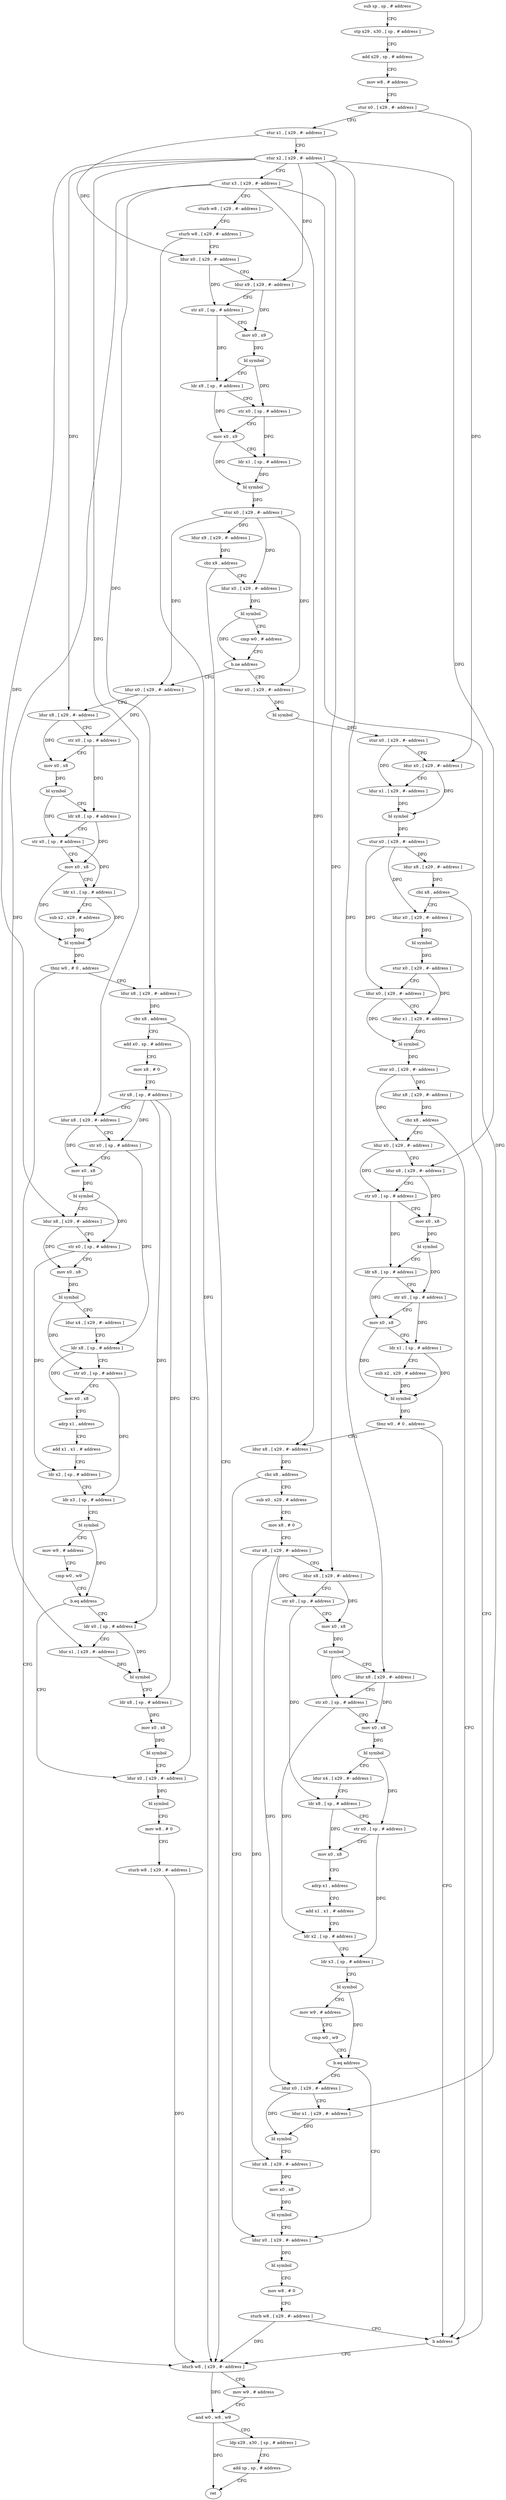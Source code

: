 digraph "func" {
"129292" [label = "sub sp , sp , # address" ]
"129296" [label = "stp x29 , x30 , [ sp , # address ]" ]
"129300" [label = "add x29 , sp , # address" ]
"129304" [label = "mov w8 , # address" ]
"129308" [label = "stur x0 , [ x29 , #- address ]" ]
"129312" [label = "stur x1 , [ x29 , #- address ]" ]
"129316" [label = "stur x2 , [ x29 , #- address ]" ]
"129320" [label = "stur x3 , [ x29 , #- address ]" ]
"129324" [label = "sturb w8 , [ x29 , #- address ]" ]
"129328" [label = "sturb w8 , [ x29 , #- address ]" ]
"129332" [label = "ldur x0 , [ x29 , #- address ]" ]
"129336" [label = "ldur x9 , [ x29 , #- address ]" ]
"129340" [label = "str x0 , [ sp , # address ]" ]
"129344" [label = "mov x0 , x9" ]
"129348" [label = "bl symbol" ]
"129352" [label = "ldr x9 , [ sp , # address ]" ]
"129356" [label = "str x0 , [ sp , # address ]" ]
"129360" [label = "mov x0 , x9" ]
"129364" [label = "ldr x1 , [ sp , # address ]" ]
"129368" [label = "bl symbol" ]
"129372" [label = "stur x0 , [ x29 , #- address ]" ]
"129376" [label = "ldur x9 , [ x29 , #- address ]" ]
"129380" [label = "cbz x9 , address" ]
"129852" [label = "ldurb w8 , [ x29 , #- address ]" ]
"129384" [label = "ldur x0 , [ x29 , #- address ]" ]
"129856" [label = "mov w9 , # address" ]
"129860" [label = "and w0 , w8 , w9" ]
"129864" [label = "ldp x29 , x30 , [ sp , # address ]" ]
"129868" [label = "add sp , sp , # address" ]
"129872" [label = "ret" ]
"129388" [label = "bl symbol" ]
"129392" [label = "cmp w0 , # address" ]
"129396" [label = "b.ne address" ]
"129664" [label = "ldur x0 , [ x29 , #- address ]" ]
"129400" [label = "ldur x0 , [ x29 , #- address ]" ]
"129668" [label = "ldur x8 , [ x29 , #- address ]" ]
"129672" [label = "str x0 , [ sp , # address ]" ]
"129676" [label = "mov x0 , x8" ]
"129680" [label = "bl symbol" ]
"129684" [label = "ldr x8 , [ sp , # address ]" ]
"129688" [label = "str x0 , [ sp , # address ]" ]
"129692" [label = "mov x0 , x8" ]
"129696" [label = "ldr x1 , [ sp , # address ]" ]
"129700" [label = "sub x2 , x29 , # address" ]
"129704" [label = "bl symbol" ]
"129708" [label = "tbnz w0 , # 0 , address" ]
"129712" [label = "ldur x8 , [ x29 , #- address ]" ]
"129404" [label = "bl symbol" ]
"129408" [label = "stur x0 , [ x29 , #- address ]" ]
"129412" [label = "ldur x0 , [ x29 , #- address ]" ]
"129416" [label = "ldur x1 , [ x29 , #- address ]" ]
"129420" [label = "bl symbol" ]
"129424" [label = "stur x0 , [ x29 , #- address ]" ]
"129428" [label = "ldur x8 , [ x29 , #- address ]" ]
"129432" [label = "cbz x8 , address" ]
"129660" [label = "b address" ]
"129436" [label = "ldur x0 , [ x29 , #- address ]" ]
"129716" [label = "cbz x8 , address" ]
"129836" [label = "ldur x0 , [ x29 , #- address ]" ]
"129720" [label = "add x0 , sp , # address" ]
"129440" [label = "bl symbol" ]
"129444" [label = "stur x0 , [ x29 , #- address ]" ]
"129448" [label = "ldur x0 , [ x29 , #- address ]" ]
"129452" [label = "ldur x1 , [ x29 , #- address ]" ]
"129456" [label = "bl symbol" ]
"129460" [label = "stur x0 , [ x29 , #- address ]" ]
"129464" [label = "ldur x8 , [ x29 , #- address ]" ]
"129468" [label = "cbz x8 , address" ]
"129472" [label = "ldur x0 , [ x29 , #- address ]" ]
"129840" [label = "bl symbol" ]
"129844" [label = "mov w8 , # 0" ]
"129848" [label = "sturb w8 , [ x29 , #- address ]" ]
"129724" [label = "mov x8 , # 0" ]
"129728" [label = "str x8 , [ sp , # address ]" ]
"129732" [label = "ldur x8 , [ x29 , #- address ]" ]
"129736" [label = "str x0 , [ sp , # address ]" ]
"129740" [label = "mov x0 , x8" ]
"129744" [label = "bl symbol" ]
"129748" [label = "ldur x8 , [ x29 , #- address ]" ]
"129752" [label = "str x0 , [ sp , # address ]" ]
"129756" [label = "mov x0 , x8" ]
"129760" [label = "bl symbol" ]
"129764" [label = "ldur x4 , [ x29 , #- address ]" ]
"129768" [label = "ldr x8 , [ sp , # address ]" ]
"129772" [label = "str x0 , [ sp , # address ]" ]
"129776" [label = "mov x0 , x8" ]
"129780" [label = "adrp x1 , address" ]
"129784" [label = "add x1 , x1 , # address" ]
"129788" [label = "ldr x2 , [ sp , # address ]" ]
"129792" [label = "ldr x3 , [ sp , # address ]" ]
"129796" [label = "bl symbol" ]
"129800" [label = "mov w9 , # address" ]
"129804" [label = "cmp w0 , w9" ]
"129808" [label = "b.eq address" ]
"129812" [label = "ldr x0 , [ sp , # address ]" ]
"129476" [label = "ldur x8 , [ x29 , #- address ]" ]
"129480" [label = "str x0 , [ sp , # address ]" ]
"129484" [label = "mov x0 , x8" ]
"129488" [label = "bl symbol" ]
"129492" [label = "ldr x8 , [ sp , # address ]" ]
"129496" [label = "str x0 , [ sp , # address ]" ]
"129500" [label = "mov x0 , x8" ]
"129504" [label = "ldr x1 , [ sp , # address ]" ]
"129508" [label = "sub x2 , x29 , # address" ]
"129512" [label = "bl symbol" ]
"129516" [label = "tbnz w0 , # 0 , address" ]
"129520" [label = "ldur x8 , [ x29 , #- address ]" ]
"129816" [label = "ldur x1 , [ x29 , #- address ]" ]
"129820" [label = "bl symbol" ]
"129824" [label = "ldr x8 , [ sp , # address ]" ]
"129828" [label = "mov x0 , x8" ]
"129832" [label = "bl symbol" ]
"129524" [label = "cbz x8 , address" ]
"129644" [label = "ldur x0 , [ x29 , #- address ]" ]
"129528" [label = "sub x0 , x29 , # address" ]
"129648" [label = "bl symbol" ]
"129652" [label = "mov w8 , # 0" ]
"129656" [label = "sturb w8 , [ x29 , #- address ]" ]
"129532" [label = "mov x8 , # 0" ]
"129536" [label = "stur x8 , [ x29 , #- address ]" ]
"129540" [label = "ldur x8 , [ x29 , #- address ]" ]
"129544" [label = "str x0 , [ sp , # address ]" ]
"129548" [label = "mov x0 , x8" ]
"129552" [label = "bl symbol" ]
"129556" [label = "ldur x8 , [ x29 , #- address ]" ]
"129560" [label = "str x0 , [ sp , # address ]" ]
"129564" [label = "mov x0 , x8" ]
"129568" [label = "bl symbol" ]
"129572" [label = "ldur x4 , [ x29 , #- address ]" ]
"129576" [label = "ldr x8 , [ sp , # address ]" ]
"129580" [label = "str x0 , [ sp , # address ]" ]
"129584" [label = "mov x0 , x8" ]
"129588" [label = "adrp x1 , address" ]
"129592" [label = "add x1 , x1 , # address" ]
"129596" [label = "ldr x2 , [ sp , # address ]" ]
"129600" [label = "ldr x3 , [ sp , # address ]" ]
"129604" [label = "bl symbol" ]
"129608" [label = "mov w9 , # address" ]
"129612" [label = "cmp w0 , w9" ]
"129616" [label = "b.eq address" ]
"129620" [label = "ldur x0 , [ x29 , #- address ]" ]
"129624" [label = "ldur x1 , [ x29 , #- address ]" ]
"129628" [label = "bl symbol" ]
"129632" [label = "ldur x8 , [ x29 , #- address ]" ]
"129636" [label = "mov x0 , x8" ]
"129640" [label = "bl symbol" ]
"129292" -> "129296" [ label = "CFG" ]
"129296" -> "129300" [ label = "CFG" ]
"129300" -> "129304" [ label = "CFG" ]
"129304" -> "129308" [ label = "CFG" ]
"129308" -> "129312" [ label = "CFG" ]
"129308" -> "129412" [ label = "DFG" ]
"129312" -> "129316" [ label = "CFG" ]
"129312" -> "129332" [ label = "DFG" ]
"129316" -> "129320" [ label = "CFG" ]
"129316" -> "129336" [ label = "DFG" ]
"129316" -> "129668" [ label = "DFG" ]
"129316" -> "129732" [ label = "DFG" ]
"129316" -> "129748" [ label = "DFG" ]
"129316" -> "129476" [ label = "DFG" ]
"129316" -> "129540" [ label = "DFG" ]
"129316" -> "129556" [ label = "DFG" ]
"129320" -> "129324" [ label = "CFG" ]
"129320" -> "129712" [ label = "DFG" ]
"129320" -> "129816" [ label = "DFG" ]
"129320" -> "129520" [ label = "DFG" ]
"129320" -> "129624" [ label = "DFG" ]
"129324" -> "129328" [ label = "CFG" ]
"129328" -> "129332" [ label = "CFG" ]
"129328" -> "129852" [ label = "DFG" ]
"129332" -> "129336" [ label = "CFG" ]
"129332" -> "129340" [ label = "DFG" ]
"129336" -> "129340" [ label = "CFG" ]
"129336" -> "129344" [ label = "DFG" ]
"129340" -> "129344" [ label = "CFG" ]
"129340" -> "129352" [ label = "DFG" ]
"129344" -> "129348" [ label = "DFG" ]
"129348" -> "129352" [ label = "CFG" ]
"129348" -> "129356" [ label = "DFG" ]
"129352" -> "129356" [ label = "CFG" ]
"129352" -> "129360" [ label = "DFG" ]
"129356" -> "129360" [ label = "CFG" ]
"129356" -> "129364" [ label = "DFG" ]
"129360" -> "129364" [ label = "CFG" ]
"129360" -> "129368" [ label = "DFG" ]
"129364" -> "129368" [ label = "DFG" ]
"129368" -> "129372" [ label = "DFG" ]
"129372" -> "129376" [ label = "DFG" ]
"129372" -> "129384" [ label = "DFG" ]
"129372" -> "129664" [ label = "DFG" ]
"129372" -> "129400" [ label = "DFG" ]
"129376" -> "129380" [ label = "DFG" ]
"129380" -> "129852" [ label = "CFG" ]
"129380" -> "129384" [ label = "CFG" ]
"129852" -> "129856" [ label = "CFG" ]
"129852" -> "129860" [ label = "DFG" ]
"129384" -> "129388" [ label = "DFG" ]
"129856" -> "129860" [ label = "CFG" ]
"129860" -> "129864" [ label = "CFG" ]
"129860" -> "129872" [ label = "DFG" ]
"129864" -> "129868" [ label = "CFG" ]
"129868" -> "129872" [ label = "CFG" ]
"129388" -> "129392" [ label = "CFG" ]
"129388" -> "129396" [ label = "DFG" ]
"129392" -> "129396" [ label = "CFG" ]
"129396" -> "129664" [ label = "CFG" ]
"129396" -> "129400" [ label = "CFG" ]
"129664" -> "129668" [ label = "CFG" ]
"129664" -> "129672" [ label = "DFG" ]
"129400" -> "129404" [ label = "DFG" ]
"129668" -> "129672" [ label = "CFG" ]
"129668" -> "129676" [ label = "DFG" ]
"129672" -> "129676" [ label = "CFG" ]
"129672" -> "129684" [ label = "DFG" ]
"129676" -> "129680" [ label = "DFG" ]
"129680" -> "129684" [ label = "CFG" ]
"129680" -> "129688" [ label = "DFG" ]
"129684" -> "129688" [ label = "CFG" ]
"129684" -> "129692" [ label = "DFG" ]
"129688" -> "129692" [ label = "CFG" ]
"129688" -> "129696" [ label = "DFG" ]
"129692" -> "129696" [ label = "CFG" ]
"129692" -> "129704" [ label = "DFG" ]
"129696" -> "129700" [ label = "CFG" ]
"129696" -> "129704" [ label = "DFG" ]
"129700" -> "129704" [ label = "DFG" ]
"129704" -> "129708" [ label = "DFG" ]
"129708" -> "129852" [ label = "CFG" ]
"129708" -> "129712" [ label = "CFG" ]
"129712" -> "129716" [ label = "DFG" ]
"129404" -> "129408" [ label = "DFG" ]
"129408" -> "129412" [ label = "CFG" ]
"129408" -> "129416" [ label = "DFG" ]
"129412" -> "129416" [ label = "CFG" ]
"129412" -> "129420" [ label = "DFG" ]
"129416" -> "129420" [ label = "DFG" ]
"129420" -> "129424" [ label = "DFG" ]
"129424" -> "129428" [ label = "DFG" ]
"129424" -> "129436" [ label = "DFG" ]
"129424" -> "129448" [ label = "DFG" ]
"129428" -> "129432" [ label = "DFG" ]
"129432" -> "129660" [ label = "CFG" ]
"129432" -> "129436" [ label = "CFG" ]
"129660" -> "129852" [ label = "CFG" ]
"129436" -> "129440" [ label = "DFG" ]
"129716" -> "129836" [ label = "CFG" ]
"129716" -> "129720" [ label = "CFG" ]
"129836" -> "129840" [ label = "DFG" ]
"129720" -> "129724" [ label = "CFG" ]
"129440" -> "129444" [ label = "DFG" ]
"129444" -> "129448" [ label = "CFG" ]
"129444" -> "129452" [ label = "DFG" ]
"129448" -> "129452" [ label = "CFG" ]
"129448" -> "129456" [ label = "DFG" ]
"129452" -> "129456" [ label = "DFG" ]
"129456" -> "129460" [ label = "DFG" ]
"129460" -> "129464" [ label = "DFG" ]
"129460" -> "129472" [ label = "DFG" ]
"129464" -> "129468" [ label = "DFG" ]
"129468" -> "129660" [ label = "CFG" ]
"129468" -> "129472" [ label = "CFG" ]
"129472" -> "129476" [ label = "CFG" ]
"129472" -> "129480" [ label = "DFG" ]
"129840" -> "129844" [ label = "CFG" ]
"129844" -> "129848" [ label = "CFG" ]
"129848" -> "129852" [ label = "DFG" ]
"129724" -> "129728" [ label = "CFG" ]
"129728" -> "129732" [ label = "CFG" ]
"129728" -> "129812" [ label = "DFG" ]
"129728" -> "129824" [ label = "DFG" ]
"129728" -> "129736" [ label = "DFG" ]
"129732" -> "129736" [ label = "CFG" ]
"129732" -> "129740" [ label = "DFG" ]
"129736" -> "129740" [ label = "CFG" ]
"129736" -> "129768" [ label = "DFG" ]
"129740" -> "129744" [ label = "DFG" ]
"129744" -> "129748" [ label = "CFG" ]
"129744" -> "129752" [ label = "DFG" ]
"129748" -> "129752" [ label = "CFG" ]
"129748" -> "129756" [ label = "DFG" ]
"129752" -> "129756" [ label = "CFG" ]
"129752" -> "129788" [ label = "DFG" ]
"129756" -> "129760" [ label = "DFG" ]
"129760" -> "129764" [ label = "CFG" ]
"129760" -> "129772" [ label = "DFG" ]
"129764" -> "129768" [ label = "CFG" ]
"129768" -> "129772" [ label = "CFG" ]
"129768" -> "129776" [ label = "DFG" ]
"129772" -> "129776" [ label = "CFG" ]
"129772" -> "129792" [ label = "DFG" ]
"129776" -> "129780" [ label = "CFG" ]
"129780" -> "129784" [ label = "CFG" ]
"129784" -> "129788" [ label = "CFG" ]
"129788" -> "129792" [ label = "CFG" ]
"129792" -> "129796" [ label = "CFG" ]
"129796" -> "129800" [ label = "CFG" ]
"129796" -> "129808" [ label = "DFG" ]
"129800" -> "129804" [ label = "CFG" ]
"129804" -> "129808" [ label = "CFG" ]
"129808" -> "129836" [ label = "CFG" ]
"129808" -> "129812" [ label = "CFG" ]
"129812" -> "129816" [ label = "CFG" ]
"129812" -> "129820" [ label = "DFG" ]
"129476" -> "129480" [ label = "CFG" ]
"129476" -> "129484" [ label = "DFG" ]
"129480" -> "129484" [ label = "CFG" ]
"129480" -> "129492" [ label = "DFG" ]
"129484" -> "129488" [ label = "DFG" ]
"129488" -> "129492" [ label = "CFG" ]
"129488" -> "129496" [ label = "DFG" ]
"129492" -> "129496" [ label = "CFG" ]
"129492" -> "129500" [ label = "DFG" ]
"129496" -> "129500" [ label = "CFG" ]
"129496" -> "129504" [ label = "DFG" ]
"129500" -> "129504" [ label = "CFG" ]
"129500" -> "129512" [ label = "DFG" ]
"129504" -> "129508" [ label = "CFG" ]
"129504" -> "129512" [ label = "DFG" ]
"129508" -> "129512" [ label = "DFG" ]
"129512" -> "129516" [ label = "DFG" ]
"129516" -> "129660" [ label = "CFG" ]
"129516" -> "129520" [ label = "CFG" ]
"129520" -> "129524" [ label = "DFG" ]
"129816" -> "129820" [ label = "DFG" ]
"129820" -> "129824" [ label = "CFG" ]
"129824" -> "129828" [ label = "DFG" ]
"129828" -> "129832" [ label = "DFG" ]
"129832" -> "129836" [ label = "CFG" ]
"129524" -> "129644" [ label = "CFG" ]
"129524" -> "129528" [ label = "CFG" ]
"129644" -> "129648" [ label = "DFG" ]
"129528" -> "129532" [ label = "CFG" ]
"129648" -> "129652" [ label = "CFG" ]
"129652" -> "129656" [ label = "CFG" ]
"129656" -> "129660" [ label = "CFG" ]
"129656" -> "129852" [ label = "DFG" ]
"129532" -> "129536" [ label = "CFG" ]
"129536" -> "129540" [ label = "CFG" ]
"129536" -> "129620" [ label = "DFG" ]
"129536" -> "129632" [ label = "DFG" ]
"129536" -> "129544" [ label = "DFG" ]
"129540" -> "129544" [ label = "CFG" ]
"129540" -> "129548" [ label = "DFG" ]
"129544" -> "129548" [ label = "CFG" ]
"129544" -> "129576" [ label = "DFG" ]
"129548" -> "129552" [ label = "DFG" ]
"129552" -> "129556" [ label = "CFG" ]
"129552" -> "129560" [ label = "DFG" ]
"129556" -> "129560" [ label = "CFG" ]
"129556" -> "129564" [ label = "DFG" ]
"129560" -> "129564" [ label = "CFG" ]
"129560" -> "129596" [ label = "DFG" ]
"129564" -> "129568" [ label = "DFG" ]
"129568" -> "129572" [ label = "CFG" ]
"129568" -> "129580" [ label = "DFG" ]
"129572" -> "129576" [ label = "CFG" ]
"129576" -> "129580" [ label = "CFG" ]
"129576" -> "129584" [ label = "DFG" ]
"129580" -> "129584" [ label = "CFG" ]
"129580" -> "129600" [ label = "DFG" ]
"129584" -> "129588" [ label = "CFG" ]
"129588" -> "129592" [ label = "CFG" ]
"129592" -> "129596" [ label = "CFG" ]
"129596" -> "129600" [ label = "CFG" ]
"129600" -> "129604" [ label = "CFG" ]
"129604" -> "129608" [ label = "CFG" ]
"129604" -> "129616" [ label = "DFG" ]
"129608" -> "129612" [ label = "CFG" ]
"129612" -> "129616" [ label = "CFG" ]
"129616" -> "129644" [ label = "CFG" ]
"129616" -> "129620" [ label = "CFG" ]
"129620" -> "129624" [ label = "CFG" ]
"129620" -> "129628" [ label = "DFG" ]
"129624" -> "129628" [ label = "DFG" ]
"129628" -> "129632" [ label = "CFG" ]
"129632" -> "129636" [ label = "DFG" ]
"129636" -> "129640" [ label = "DFG" ]
"129640" -> "129644" [ label = "CFG" ]
}

